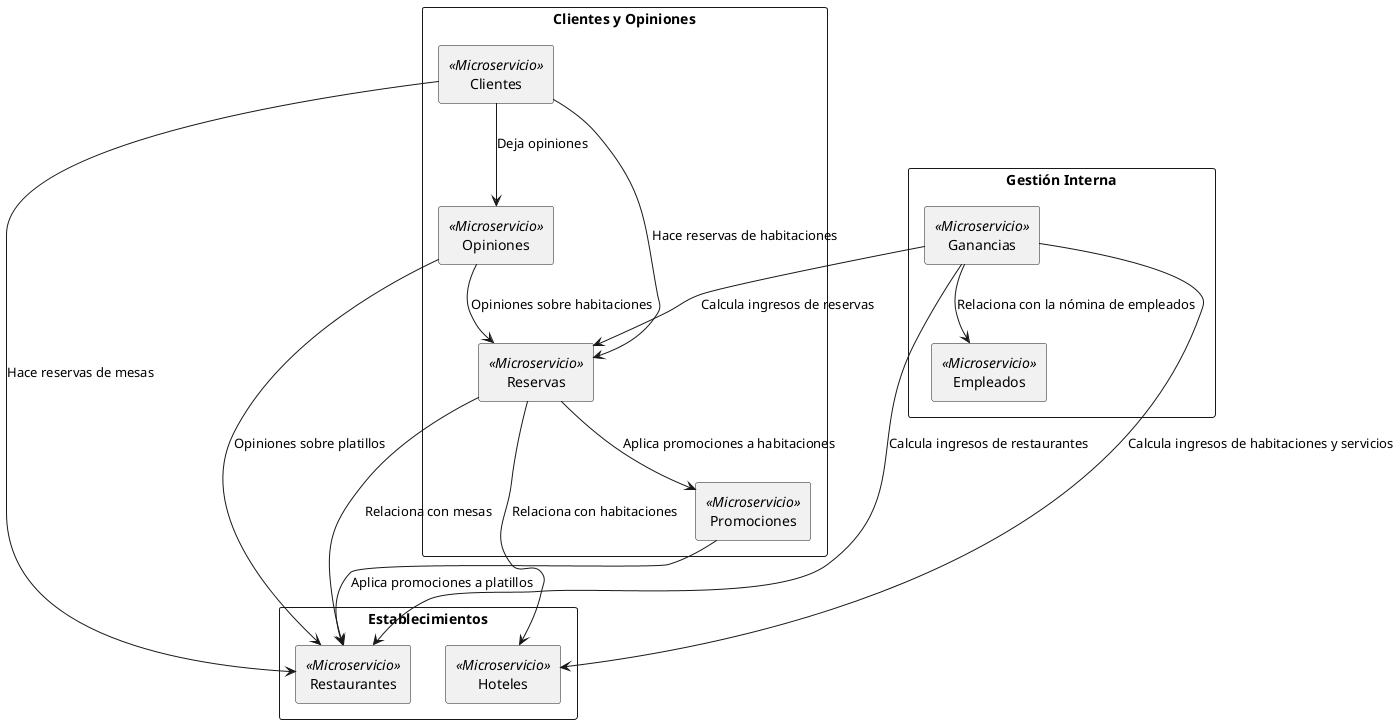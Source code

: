 @startuml
skinparam componentStyle rectangle

rectangle "Clientes y Opiniones" as CYO {
    [Clientes] <<Microservicio>> as Clientes
    [Opiniones] <<Microservicio>> as Opiniones
    [Reservas] <<Microservicio>> as Reservas
    [Promociones] <<Microservicio>> as Promociones
}

' rectangle "Reservas y Promociones" as RYP {
    
' }

rectangle "Establecimientos" as EstablecimientosSection {
    [Hoteles] <<Microservicio>> as Hoteles
    [Restaurantes] <<Microservicio>> as Restaurantes
}

rectangle "Gestión Interna" as GI {
    [Ganancias] <<Microservicio>> as Ganancias
    [Empleados] <<Microservicio>> as Empleados
}

Clientes -down-> Opiniones : Deja opiniones
Clientes -down-> Reservas : Hace reservas de habitaciones
Clientes -down-> Restaurantes : Hace reservas de mesas

Opiniones -down-> Reservas : Opiniones sobre habitaciones
Opiniones -down-> Restaurantes : Opiniones sobre platillos

Reservas -down-> Promociones : Aplica promociones a habitaciones
Promociones -down-> Restaurantes : Aplica promociones a platillos

Ganancias -down-> Reservas : Calcula ingresos de reservas
Ganancias -down-> Restaurantes : Calcula ingresos de restaurantes
Ganancias -down-> Hoteles : Calcula ingresos de habitaciones y servicios
Ganancias -down-> Empleados : Relaciona con la nómina de empleados

Reservas -down-> Hoteles  : Relaciona con habitaciones
Reservas -down-> Restaurantes  : Relaciona con mesas

@enduml
